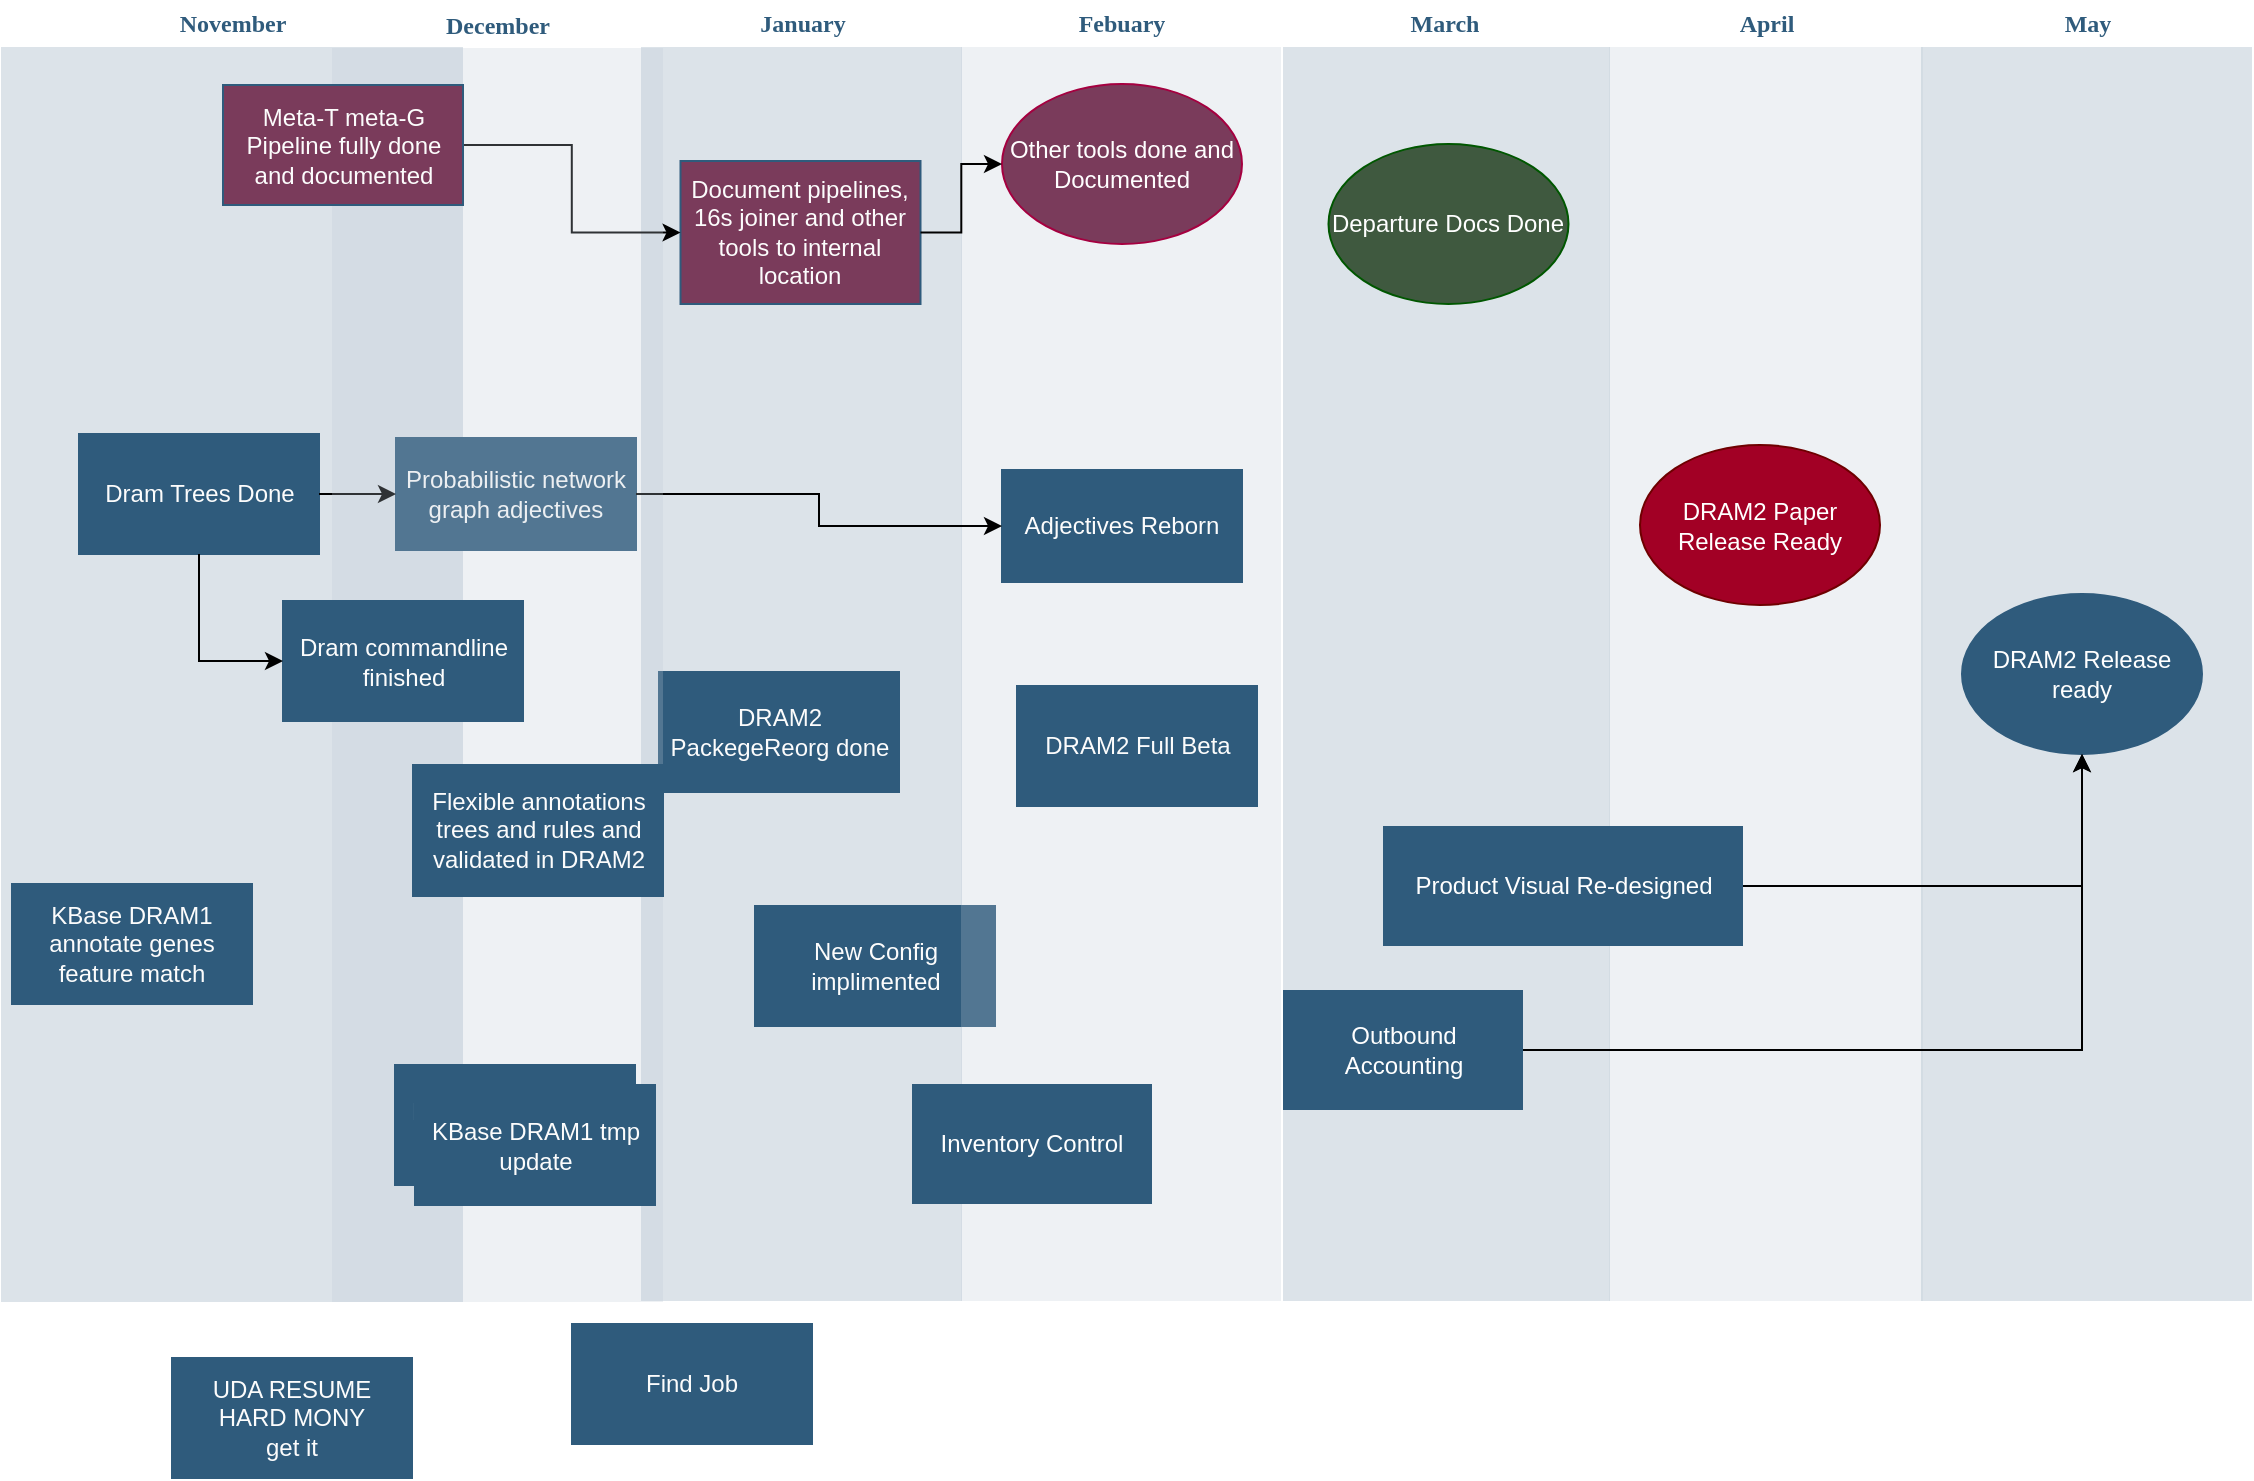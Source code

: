 <mxfile version="20.5.3" type="github">
  <diagram id="07fea595-8f29-1299-0266-81d95cde20df" name="Page-1">
    <mxGraphModel dx="1027" dy="678" grid="1" gridSize="10" guides="1" tooltips="1" connect="1" arrows="1" fold="1" page="1" pageScale="1" pageWidth="1169" pageHeight="827" background="#ffffff" math="0" shadow="0">
      <root>
        <mxCell id="0" />
        <mxCell id="1" parent="0" />
        <mxCell id="170" value="November" style="swimlane;whiteSpace=wrap;fillColor=none;swimlaneFillColor=#BAC8D3;fontColor=#2F5B7C;fontFamily=Tahoma;html=1;strokeColor=none;opacity=50;" parent="1" vertex="1">
          <mxGeometry x="24.5" y="88.5" width="231" height="650.5" as="geometry">
            <mxRectangle x="20" y="20" width="80" height="23" as="alternateBounds" />
          </mxGeometry>
        </mxCell>
        <mxCell id="8oFMMmD0dK8GUsLk8yxT-223" value="Dram Trees Done" style="rounded=0;whiteSpace=wrap;html=1;strokeColor=#2F5B7C;fillColor=#2F5B7C;fontColor=#FCFCFC;" parent="170" vertex="1">
          <mxGeometry x="39" y="216.5" width="120" height="60" as="geometry" />
        </mxCell>
        <mxCell id="7W-krHmOCczphmB0Bt9z-215" value="KBase DRAM1 annotate genes feature match" style="rounded=0;whiteSpace=wrap;html=1;strokeColor=#2F5B7C;fillColor=#2F5B7C;fontColor=#FCFCFC;" vertex="1" parent="170">
          <mxGeometry x="5.5" y="441.5" width="120" height="60" as="geometry" />
        </mxCell>
        <mxCell id="176" value="April" style="swimlane;whiteSpace=wrap;fillColor=none;swimlaneFillColor=#BAC8D3;fontColor=#2F5B7C;fontFamily=Tahoma;html=1;strokeColor=none;opacity=25;startSize=23;" parent="1" vertex="1">
          <mxGeometry x="828.5" y="88.5" width="157" height="650" as="geometry">
            <mxRectangle x="824.5" y="88.5" width="80" height="23" as="alternateBounds" />
          </mxGeometry>
        </mxCell>
        <mxCell id="8oFMMmD0dK8GUsLk8yxT-218" value="DRAM2 Paper Release Ready" style="ellipse;whiteSpace=wrap;html=1;fillColor=#a20025;fontColor=#ffffff;strokeColor=#6F0000;" parent="176" vertex="1">
          <mxGeometry x="15.5" y="222" width="120" height="80" as="geometry" />
        </mxCell>
        <mxCell id="180" value="March&lt;span style=&quot;white-space: pre;&quot;&gt; &lt;/span&gt;" style="swimlane;whiteSpace=wrap;fillColor=none;swimlaneFillColor=#BAC8D3;fontColor=#2F5B7C;fontFamily=Tahoma;html=1;strokeColor=none;opacity=50;startSize=23;" parent="1" vertex="1">
          <mxGeometry x="665.5" y="88.5" width="163.5" height="650" as="geometry">
            <mxRectangle x="664.5" y="88.5" width="80" height="23" as="alternateBounds" />
          </mxGeometry>
        </mxCell>
        <mxCell id="181" value="Outbound Accounting" style="whiteSpace=wrap;fillColor=#2f5b7c;strokeColor=none;shadow=0;fontColor=#FFFFFF;fontFamily=Helvetica;fontStyle=0;html=1;fontSize=12;spacing=6;verticalAlign=middle;" parent="180" vertex="1">
          <mxGeometry y="494.5" width="120" height="60" as="geometry" />
        </mxCell>
        <mxCell id="7W-krHmOCczphmB0Bt9z-198" value="Departure Docs Done" style="ellipse;whiteSpace=wrap;html=1;fillColor=#3F593F;fontColor=#ffffff;strokeColor=#005700;" vertex="1" parent="180">
          <mxGeometry x="22.75" y="71.5" width="120" height="80" as="geometry" />
        </mxCell>
        <mxCell id="195" value="Product Visual Re-designed" style="whiteSpace=wrap;strokeColor=none;fillColor=#2f5b7c;shadow=0;fontColor=#FFFFFF;fontFamily=Helvetica;fontStyle=0;html=1;fontSize=12;spacing=6;verticalAlign=middle;" parent="180" vertex="1">
          <mxGeometry x="50" y="412.5" width="180" height="60" as="geometry" />
        </mxCell>
        <mxCell id="187" value="January" style="swimlane;whiteSpace=wrap;fillColor=none;swimlaneFillColor=#BAC8D3;fontColor=#2F5B7C;fontFamily=Tahoma;html=1;strokeColor=none;opacity=50;" parent="1" vertex="1">
          <mxGeometry x="344.5" y="88.5" width="160.5" height="650" as="geometry">
            <mxRectangle x="20" y="20" width="80" height="23" as="alternateBounds" />
          </mxGeometry>
        </mxCell>
        <mxCell id="8oFMMmD0dK8GUsLk8yxT-226" value="DRAM2 PackegeReorg done" style="rounded=0;whiteSpace=wrap;html=1;strokeColor=#2F5B7C;fillColor=#2F5B7C;fontColor=#FCFCFC;" parent="187" vertex="1">
          <mxGeometry x="9" y="335.5" width="120" height="60" as="geometry" />
        </mxCell>
        <mxCell id="7W-krHmOCczphmB0Bt9z-200" value="Document pipelines, 16s joiner and other tools to internal location" style="rounded=0;whiteSpace=wrap;html=1;strokeColor=#2F5B7C;fillColor=#7A3B5B;fontColor=#FCFCFC;" vertex="1" parent="187">
          <mxGeometry x="19.75" y="80" width="120" height="71.5" as="geometry" />
        </mxCell>
        <mxCell id="7W-krHmOCczphmB0Bt9z-211" value="Probabilistic network graph adjectives" style="rounded=0;whiteSpace=wrap;html=1;strokeColor=#2F5B7C;fillColor=#2F5B7C;fontColor=#FCFCFC;" vertex="1" parent="187">
          <mxGeometry x="-122.5" y="218.5" width="120" height="56" as="geometry" />
        </mxCell>
        <mxCell id="8oFMMmD0dK8GUsLk8yxT-225" value="New Config implimented" style="rounded=0;whiteSpace=wrap;html=1;strokeColor=#2F5B7C;fillColor=#2F5B7C;fontColor=#FCFCFC;" parent="187" vertex="1">
          <mxGeometry x="57" y="452.5" width="120" height="60" as="geometry" />
        </mxCell>
        <mxCell id="193" value="Febuary" style="swimlane;whiteSpace=wrap;fillColor=none;swimlaneFillColor=#BAC8D3;fontColor=#2F5B7C;fontFamily=Tahoma;html=1;strokeColor=none;opacity=25;" parent="1" vertex="1">
          <mxGeometry x="504.5" y="88.5" width="160" height="650" as="geometry">
            <mxRectangle x="20" y="20" width="80" height="23" as="alternateBounds" />
          </mxGeometry>
        </mxCell>
        <mxCell id="194" value="Inventory Control" style="whiteSpace=wrap;strokeColor=none;fillColor=#2f5b7c;shadow=0;fontColor=#FFFFFF;fontFamily=Helvetica;fontStyle=0;html=1;fontSize=12;spacing=6;verticalAlign=middle;" parent="193" vertex="1">
          <mxGeometry x="-24.5" y="541.5" width="120" height="60" as="geometry" />
        </mxCell>
        <mxCell id="8oFMMmD0dK8GUsLk8yxT-229" value="DRAM2 Full Beta" style="rounded=0;whiteSpace=wrap;html=1;strokeColor=#2F5B7C;fillColor=#2F5B7C;fontColor=#FCFCFC;" parent="193" vertex="1">
          <mxGeometry x="28" y="342.5" width="120" height="60" as="geometry" />
        </mxCell>
        <mxCell id="8oFMMmD0dK8GUsLk8yxT-230" value="Adjectives Reborn" style="rounded=0;whiteSpace=wrap;html=1;strokeColor=#2F5B7C;fillColor=#2F5B7C;fontColor=#FCFCFC;" parent="193" vertex="1">
          <mxGeometry x="20.5" y="234.5" width="120" height="56" as="geometry" />
        </mxCell>
        <mxCell id="8oFMMmD0dK8GUsLk8yxT-221" value="Other tools done and Documented" style="ellipse;whiteSpace=wrap;html=1;fillColor=#7A3B5B;fontColor=#ffffff;strokeColor=#A50040;" parent="193" vertex="1">
          <mxGeometry x="20.5" y="41.5" width="120" height="80" as="geometry" />
        </mxCell>
        <mxCell id="196" value="May" style="swimlane;whiteSpace=wrap;fillColor=none;swimlaneFillColor=#BAC8D3;fontColor=#2F5B7C;fontFamily=Tahoma;html=1;strokeColor=none;opacity=50;startSize=23;" parent="1" vertex="1">
          <mxGeometry x="984.5" y="88.5" width="165.5" height="650" as="geometry">
            <mxRectangle x="984.5" y="88.5" width="80" height="23" as="alternateBounds" />
          </mxGeometry>
        </mxCell>
        <mxCell id="8oFMMmD0dK8GUsLk8yxT-217" value="DRAM2 Release ready" style="ellipse;whiteSpace=wrap;html=1;fillColor=#2F5B7C;fontColor=#ffffff;strokeColor=#2F5B7C;" parent="196" vertex="1">
          <mxGeometry x="20.5" y="296.5" width="120" height="80" as="geometry" />
        </mxCell>
        <mxCell id="8oFMMmD0dK8GUsLk8yxT-235" value="&lt;div&gt;UDA RESUME&lt;/div&gt;&lt;div&gt;HARD MONY&lt;/div&gt;&lt;div&gt;get it&lt;br&gt;&lt;/div&gt;" style="rounded=0;whiteSpace=wrap;html=1;strokeColor=#2F5B7C;fontColor=#FCFCFC;fillColor=#2F5B7C;" parent="1" vertex="1">
          <mxGeometry x="110" y="767" width="120" height="60" as="geometry" />
        </mxCell>
        <mxCell id="8oFMMmD0dK8GUsLk8yxT-234" value="Find Job" style="rounded=0;whiteSpace=wrap;html=1;strokeColor=#2F5B7C;fontColor=#FCFCFC;fillColor=#2F5B7C;" parent="1" vertex="1">
          <mxGeometry x="310" y="750" width="120" height="60" as="geometry" />
        </mxCell>
        <mxCell id="7W-krHmOCczphmB0Bt9z-201" value="" style="edgeStyle=orthogonalEdgeStyle;rounded=0;orthogonalLoop=1;jettySize=auto;html=1;" edge="1" parent="1" source="8oFMMmD0dK8GUsLk8yxT-222" target="7W-krHmOCczphmB0Bt9z-200">
          <mxGeometry relative="1" as="geometry" />
        </mxCell>
        <mxCell id="7W-krHmOCczphmB0Bt9z-202" value="" style="edgeStyle=orthogonalEdgeStyle;rounded=0;orthogonalLoop=1;jettySize=auto;html=1;" edge="1" parent="1" source="7W-krHmOCczphmB0Bt9z-200" target="8oFMMmD0dK8GUsLk8yxT-221">
          <mxGeometry relative="1" as="geometry" />
        </mxCell>
        <mxCell id="7W-krHmOCczphmB0Bt9z-206" value="" style="edgeStyle=orthogonalEdgeStyle;rounded=0;orthogonalLoop=1;jettySize=auto;html=1;" edge="1" parent="1" source="181" target="8oFMMmD0dK8GUsLk8yxT-217">
          <mxGeometry relative="1" as="geometry">
            <mxPoint x="1000" y="430" as="targetPoint" />
          </mxGeometry>
        </mxCell>
        <mxCell id="7W-krHmOCczphmB0Bt9z-208" value="" style="edgeStyle=orthogonalEdgeStyle;rounded=0;orthogonalLoop=1;jettySize=auto;html=1;" edge="1" parent="1" source="195" target="8oFMMmD0dK8GUsLk8yxT-217">
          <mxGeometry relative="1" as="geometry" />
        </mxCell>
        <mxCell id="7W-krHmOCczphmB0Bt9z-212" value="" style="edgeStyle=orthogonalEdgeStyle;rounded=0;orthogonalLoop=1;jettySize=auto;html=1;" edge="1" parent="1" source="8oFMMmD0dK8GUsLk8yxT-223" target="7W-krHmOCczphmB0Bt9z-211">
          <mxGeometry relative="1" as="geometry" />
        </mxCell>
        <mxCell id="7W-krHmOCczphmB0Bt9z-214" value="" style="edgeStyle=orthogonalEdgeStyle;rounded=0;orthogonalLoop=1;jettySize=auto;html=1;" edge="1" parent="1" source="7W-krHmOCczphmB0Bt9z-211" target="8oFMMmD0dK8GUsLk8yxT-230">
          <mxGeometry relative="1" as="geometry" />
        </mxCell>
        <mxCell id="183" value="December" style="swimlane;whiteSpace=wrap;fillColor=none;swimlaneFillColor=#BAC8D3;fontColor=#2F5B7C;fontFamily=Tahoma;html=1;strokeColor=none;opacity=25;" parent="1" vertex="1">
          <mxGeometry x="190" y="89" width="165.5" height="650" as="geometry">
            <mxRectangle x="20" y="20" width="80" height="23" as="alternateBounds" />
          </mxGeometry>
        </mxCell>
        <mxCell id="8oFMMmD0dK8GUsLk8yxT-222" value="Meta-T meta-G Pipeline fully done and documented" style="rounded=0;whiteSpace=wrap;html=1;strokeColor=#2F5B7C;fillColor=#7A3B5B;fontColor=#FCFCFC;" parent="183" vertex="1">
          <mxGeometry x="-54.5" y="41.5" width="120" height="60" as="geometry" />
        </mxCell>
        <mxCell id="8oFMMmD0dK8GUsLk8yxT-224" value="Dram commandline finished" style="rounded=0;whiteSpace=wrap;html=1;strokeColor=#2F5B7C;fillColor=#2F5B7C;fontColor=#FCFCFC;" parent="183" vertex="1">
          <mxGeometry x="-24.5" y="299.5" width="120" height="60" as="geometry" />
        </mxCell>
        <mxCell id="8oFMMmD0dK8GUsLk8yxT-228" value="KBase DRAM1 tmp update" style="rounded=0;whiteSpace=wrap;html=1;strokeColor=#2F5B7C;fillColor=#2F5B7C;fontColor=#FCFCFC;" parent="183" vertex="1">
          <mxGeometry x="31.5" y="531.5" width="120" height="60" as="geometry" />
        </mxCell>
        <mxCell id="7W-krHmOCczphmB0Bt9z-203" value="Flexible annotations trees and rules and validated in DRAM2" style="rounded=0;whiteSpace=wrap;html=1;strokeColor=#2F5B7C;fillColor=#2F5B7C;fontColor=#FCFCFC;" vertex="1" parent="183">
          <mxGeometry x="40.5" y="381.5" width="125" height="65.5" as="geometry" />
        </mxCell>
        <mxCell id="7W-krHmOCczphmB0Bt9z-216" value="KBase DRAM1 tmp update" style="rounded=0;whiteSpace=wrap;html=1;strokeColor=#2F5B7C;fillColor=#2F5B7C;fontColor=#FCFCFC;" vertex="1" parent="183">
          <mxGeometry x="41.5" y="541.5" width="120" height="60" as="geometry" />
        </mxCell>
        <mxCell id="8oFMMmD0dK8GUsLk8yxT-232" style="edgeStyle=orthogonalEdgeStyle;rounded=0;orthogonalLoop=1;jettySize=auto;html=1;exitX=0.5;exitY=1;exitDx=0;exitDy=0;entryX=0;entryY=0.5;entryDx=0;entryDy=0;fontColor=#FCFCFC;" parent="1" source="8oFMMmD0dK8GUsLk8yxT-223" target="8oFMMmD0dK8GUsLk8yxT-224" edge="1">
          <mxGeometry relative="1" as="geometry" />
        </mxCell>
      </root>
    </mxGraphModel>
  </diagram>
</mxfile>
